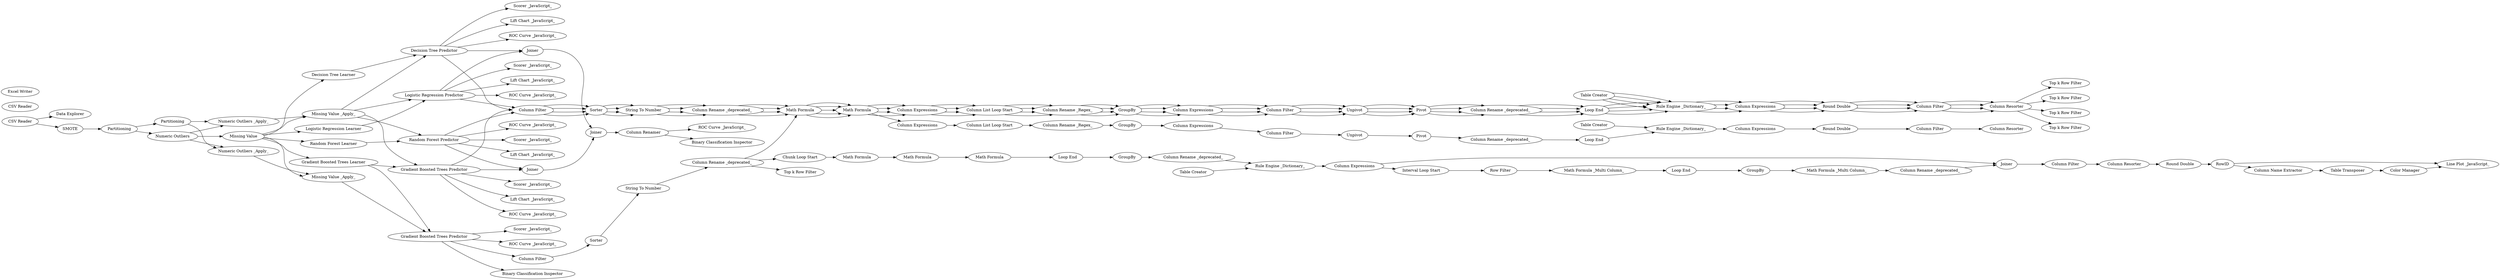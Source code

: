 digraph {
	1 [label="CSV Reader"]
	2 [label="CSV Reader"]
	3 [label="Excel Writer"]
	4 [label="Lift Chart _JavaScript_"]
	6 [label="ROC Curve _JavaScript_"]
	10 [label=Joiner]
	11 [label=Joiner]
	12 [label=Joiner]
	14 [label="Column Renamer"]
	417 [label="Top k Row Filter"]
	532 [label="Top k Row Filter"]
	588 [label=RowID]
	589 [label="Line Plot _JavaScript_"]
	590 [label="Color Manager"]
	591 [label="Column Name Extractor"]
	592 [label="Table Transposer"]
	371 [label="Column Filter"]
	372 [label=Sorter]
	376 [label="Column Rename _deprecated_"]
	384 [label="Table Creator"]
	385 [label="Rule Engine _Dictionary_"]
	396 [label="Column Expressions"]
	397 [label=GroupBy]
	399 [label="String To Number"]
	401 [label="Column Expressions"]
	402 [label="Column Filter"]
	403 [label=Pivot]
	404 [label=Unpivot]
	405 [label="Column Rename _deprecated_"]
	409 [label="Column List Loop Start"]
	410 [label="Column Rename _Regex_"]
	414 [label="Loop End"]
	415 [label="Column Expressions"]
	416 [label="Round Double"]
	418 [label="Column Resorter"]
	419 [label="Column Filter"]
	519 [label="Math Formula"]
	520 [label="Math Formula"]
	595 [label="Binary Classification Inspector"]
	528 [label=Unpivot]
	529 [label="Column Expressions"]
	530 [label="Round Double"]
	531 [label="Column Rename _deprecated_"]
	533 [label="Column Resorter"]
	519 [label="Math Formula"]
	520 [label="Math Formula"]
	535 [label="Column Expressions"]
	536 [label="Column Filter"]
	537 [label=Pivot]
	538 [label="Loop End"]
	539 [label="Column Filter"]
	540 [label="Column List Loop Start"]
	541 [label="Column Expressions"]
	542 [label="Rule Engine _Dictionary_"]
	543 [label=GroupBy]
	544 [label="Column Rename _deprecated_"]
	545 [label="String To Number"]
	546 [label="Column Rename _Regex_"]
	547 [label="Column Filter"]
	548 [label=Sorter]
	549 [label="Table Creator"]
	562 [label="Chunk Loop Start"]
	563 [label="Loop End"]
	564 [label="Math Formula"]
	566 [label="Column Expressions"]
	567 [label="Math Formula"]
	568 [label=GroupBy]
	569 [label="Column Rename _deprecated_"]
	570 [label="Table Creator"]
	571 [label="Rule Engine _Dictionary_"]
	573 [label="Math Formula"]
	575 [label="Interval Loop Start"]
	576 [label="Row Filter"]
	577 [label="Loop End"]
	579 [label="Math Formula _Multi Column_"]
	580 [label=GroupBy]
	581 [label="Column Rename _deprecated_"]
	582 [label=Joiner]
	584 [label="Column Filter"]
	585 [label="Column Resorter"]
	586 [label="Math Formula _Multi Column_"]
	587 [label="Round Double"]
	618 [label="Logistic Regression Predictor"]
	620 [label="Random Forest Predictor"]
	621 [label="Gradient Boosted Trees Predictor"]
	371 [label="Column Filter"]
	372 [label=Sorter]
	376 [label="Column Rename _deprecated_"]
	384 [label="Table Creator"]
	385 [label="Rule Engine _Dictionary_"]
	396 [label="Column Expressions"]
	397 [label=GroupBy]
	399 [label="String To Number"]
	401 [label="Column Expressions"]
	402 [label="Column Filter"]
	403 [label=Pivot]
	404 [label=Unpivot]
	405 [label="Column Rename _deprecated_"]
	409 [label="Column List Loop Start"]
	410 [label="Column Rename _Regex_"]
	414 [label="Loop End"]
	415 [label="Column Expressions"]
	416 [label="Round Double"]
	418 [label="Column Resorter"]
	419 [label="Column Filter"]
	519 [label="Math Formula"]
	520 [label="Math Formula"]
	624 [label="Top k Row Filter"]
	625 [label="Lift Chart _JavaScript_"]
	627 [label="ROC Curve _JavaScript_"]
	371 [label="Column Filter"]
	372 [label=Sorter]
	376 [label="Column Rename _deprecated_"]
	384 [label="Table Creator"]
	385 [label="Rule Engine _Dictionary_"]
	396 [label="Column Expressions"]
	397 [label=GroupBy]
	399 [label="String To Number"]
	401 [label="Column Expressions"]
	402 [label="Column Filter"]
	403 [label=Pivot]
	404 [label=Unpivot]
	405 [label="Column Rename _deprecated_"]
	409 [label="Column List Loop Start"]
	410 [label="Column Rename _Regex_"]
	414 [label="Loop End"]
	415 [label="Column Expressions"]
	416 [label="Round Double"]
	418 [label="Column Resorter"]
	419 [label="Column Filter"]
	519 [label="Math Formula"]
	520 [label="Math Formula"]
	630 [label="Top k Row Filter"]
	631 [label="Lift Chart _JavaScript_"]
	633 [label="ROC Curve _JavaScript_"]
	634 [label="Decision Tree Predictor"]
	635 [label="Lift Chart _JavaScript_"]
	636 [label="Top k Row Filter"]
	637 [label="ROC Curve _JavaScript_"]
	371 [label="Column Filter"]
	372 [label=Sorter]
	376 [label="Column Rename _deprecated_"]
	384 [label="Table Creator"]
	385 [label="Rule Engine _Dictionary_"]
	396 [label="Column Expressions"]
	397 [label=GroupBy]
	399 [label="String To Number"]
	401 [label="Column Expressions"]
	402 [label="Column Filter"]
	403 [label=Pivot]
	404 [label=Unpivot]
	405 [label="Column Rename _deprecated_"]
	409 [label="Column List Loop Start"]
	410 [label="Column Rename _Regex_"]
	414 [label="Loop End"]
	415 [label="Column Expressions"]
	416 [label="Round Double"]
	418 [label="Column Resorter"]
	419 [label="Column Filter"]
	519 [label="Math Formula"]
	520 [label="Math Formula"]
	641 [label="Logistic Regression Learner"]
	642 [label="Decision Tree Learner"]
	643 [label="Random Forest Learner"]
	644 [label="Gradient Boosted Trees Learner"]
	650 [label="Binary Classification Inspector"]
	651 [label="Scorer _JavaScript_"]
	652 [label="Scorer _JavaScript_"]
	653 [label="Scorer _JavaScript_"]
	654 [label="Scorer _JavaScript_"]
	655 [label="Data Explorer"]
	657 [label=Partitioning]
	658 [label=Partitioning]
	665 [label="Missing Value"]
	666 [label="Missing Value _Apply_"]
	667 [label="Missing Value _Apply_"]
	668 [label="ROC Curve _JavaScript_"]
	670 [label="Numeric Outliers"]
	671 [label="Numeric Outliers _Apply_"]
	672 [label="Numeric Outliers _Apply_"]
	674 [label=SMOTE]
	675 [label="Gradient Boosted Trees Predictor"]
	676 [label="Scorer _JavaScript_"]
	677 [label="ROC Curve _JavaScript_"]
	591 -> 592
	592 -> 590
	519 -> 520
	371 -> 372
	372 -> 399
	376 -> 519
	384 -> 385
	385 -> 415
	396 -> 409
	397 -> 401
	399 -> 376
	401 -> 402
	402 -> 404
	403 -> 405
	404 -> 403
	405 -> 414
	409 -> 410
	410 -> 397
	414 -> 385
	415 -> 416
	416 -> 419
	419 -> 418
	520 -> 396
	519 -> 520
	528 -> 537
	529 -> 530
	530 -> 539
	531 -> 538
	520 -> 541
	535 -> 536
	536 -> 528
	537 -> 531
	538 -> 542
	539 -> 533
	540 -> 546
	541 -> 540
	542 -> 529
	543 -> 535
	544 -> 519
	545 -> 544
	546 -> 543
	547 -> 548
	548 -> 545
	549 -> 542
	562 -> 564
	563 -> 568
	564 -> 567
	566 -> 575
	566 -> 582
	567 -> 573
	568 -> 569
	569 -> 571
	570 -> 571
	571 -> 566
	573 -> 563
	575 -> 576
	576 -> 579
	577 -> 580
	579 -> 577
	580 -> 586
	581 -> 582
	582 -> 584
	584 -> 585
	585 -> 587
	586 -> 581
	519 -> 520
	371 -> 372
	372 -> 399
	376 -> 519
	384 -> 385
	385 -> 415
	396 -> 409
	397 -> 401
	399 -> 376
	401 -> 402
	402 -> 404
	403 -> 405
	404 -> 403
	405 -> 414
	409 -> 410
	410 -> 397
	414 -> 385
	415 -> 416
	416 -> 419
	419 -> 418
	520 -> 396
	519 -> 520
	371 -> 372
	372 -> 399
	376 -> 519
	384 -> 385
	385 -> 415
	396 -> 409
	397 -> 401
	399 -> 376
	401 -> 402
	402 -> 404
	403 -> 405
	404 -> 403
	405 -> 414
	409 -> 410
	410 -> 397
	414 -> 385
	415 -> 416
	416 -> 419
	419 -> 418
	520 -> 396
	519 -> 520
	371 -> 372
	372 -> 399
	376 -> 519
	384 -> 385
	385 -> 415
	396 -> 409
	397 -> 401
	399 -> 376
	401 -> 402
	402 -> 404
	403 -> 405
	404 -> 403
	405 -> 414
	409 -> 410
	410 -> 397
	414 -> 385
	415 -> 416
	416 -> 419
	419 -> 418
	520 -> 396
	1 -> 655
	1 -> 674
	10 -> 12
	11 -> 12
	12 -> 14
	14 -> 668
	14 -> 595
	588 -> 589
	588 -> 591
	590 -> 589
	418 -> 417
	544 -> 562
	544 -> 532
	587 -> 588
	618 -> 635
	618 -> 371
	618 -> 637
	618 -> 11
	618 -> 654
	620 -> 371
	620 -> 625
	620 -> 627
	620 -> 652
	620 -> 10
	621 -> 371
	621 -> 651
	621 -> 10
	621 -> 4
	621 -> 6
	418 -> 624
	418 -> 630
	634 -> 633
	634 -> 631
	634 -> 371
	634 -> 11
	634 -> 653
	418 -> 636
	641 -> 618
	642 -> 634
	643 -> 620
	644 -> 621
	644 -> 675
	657 -> 658
	657 -> 670
	658 -> 671
	658 -> 672
	665 -> 667
	665 -> 666
	665 -> 641
	665 -> 643
	665 -> 642
	665 -> 644
	666 -> 634
	666 -> 618
	666 -> 620
	666 -> 621
	667 -> 675
	670 -> 665
	670 -> 671
	670 -> 672
	671 -> 666
	672 -> 667
	674 -> 657
	675 -> 547
	675 -> 650
	675 -> 676
	675 -> 677
	rankdir=LR
}
